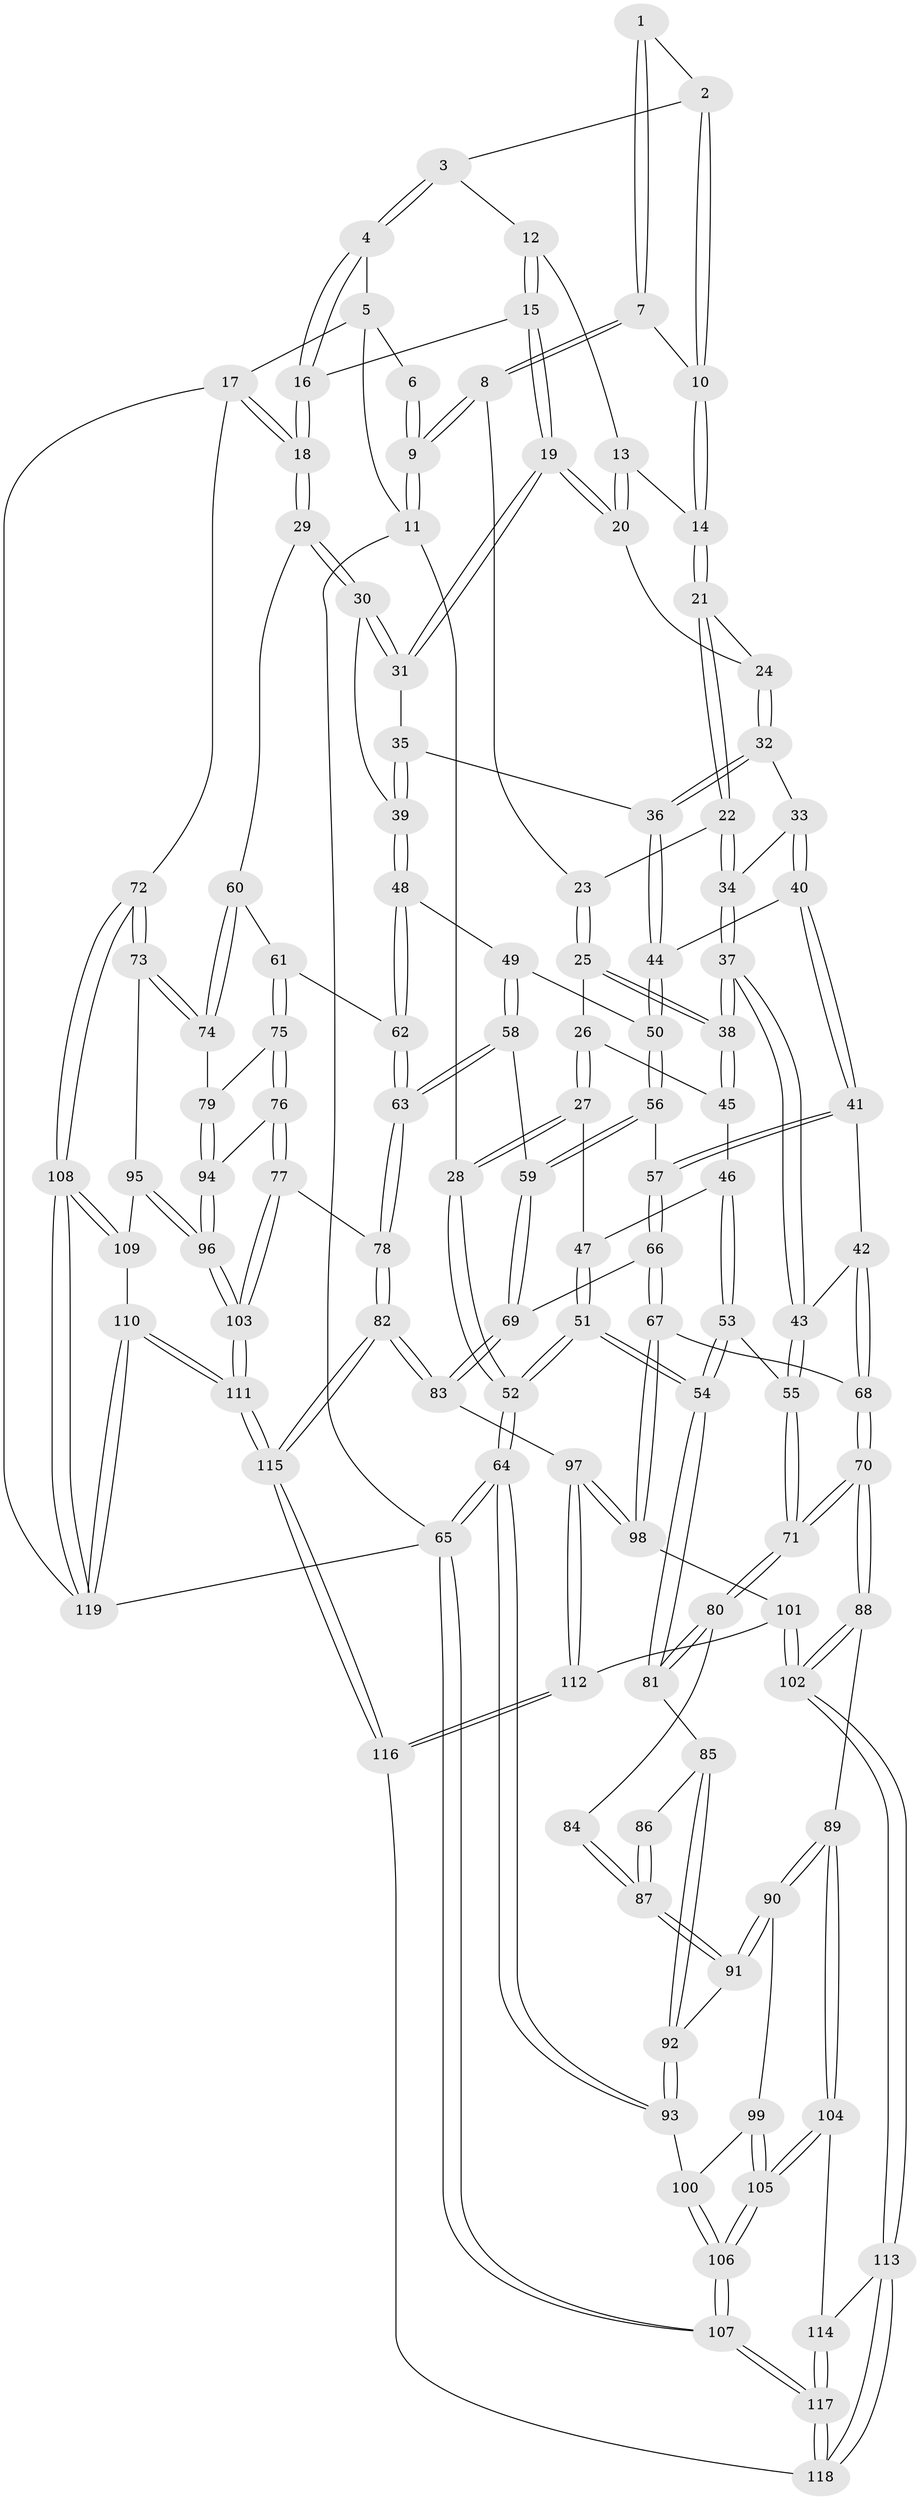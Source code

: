 // coarse degree distribution, {3: 0.8, 6: 0.023529411764705882, 4: 0.058823529411764705, 2: 0.07058823529411765, 5: 0.047058823529411764}
// Generated by graph-tools (version 1.1) at 2025/54/03/04/25 22:54:46]
// undirected, 119 vertices, 294 edges
graph export_dot {
  node [color=gray90,style=filled];
  1 [pos="+0.42266392162077376+0"];
  2 [pos="+0.4894993298409656+0.04436443384842394"];
  3 [pos="+0.5899611416869996+0.09039876861993212"];
  4 [pos="+0.9014380309153421+0"];
  5 [pos="+0.9684516875752281+0"];
  6 [pos="+0.42050321304637495+0"];
  7 [pos="+0.30354240073557526+0.12526733991440603"];
  8 [pos="+0.2342889889259783+0.1741060559881704"];
  9 [pos="+0+0"];
  10 [pos="+0.45439266319375826+0.16586897978097748"];
  11 [pos="+0+0"];
  12 [pos="+0.5964397214233468+0.10419214879964066"];
  13 [pos="+0.5710687992199343+0.17276416261596392"];
  14 [pos="+0.4619342020344514+0.1987940566641069"];
  15 [pos="+0.7642303300158426+0.2130659867293662"];
  16 [pos="+0.8627449531789829+0"];
  17 [pos="+1+0.46028262947726617"];
  18 [pos="+1+0.45598360097610213"];
  19 [pos="+0.761839176145839+0.2401574245718058"];
  20 [pos="+0.6270475410408993+0.2623243499147364"];
  21 [pos="+0.4568088909603703+0.24219322472693922"];
  22 [pos="+0.3658142565983996+0.2978942825733476"];
  23 [pos="+0.23554532496764868+0.192541259823738"];
  24 [pos="+0.5544911813696762+0.3056970424193824"];
  25 [pos="+0.15143243947943802+0.30242559134728436"];
  26 [pos="+0+0.3025409068381942"];
  27 [pos="+0+0.2953310569189074"];
  28 [pos="+0+0.2341731434221938"];
  29 [pos="+0.9977119980184945+0.4581439819486971"];
  30 [pos="+0.9389144604914916+0.4266727865952375"];
  31 [pos="+0.7773629904710172+0.26941220721521864"];
  32 [pos="+0.5520390838034437+0.37608920942441443"];
  33 [pos="+0.42595761114444053+0.40904939700692705"];
  34 [pos="+0.36390522459562413+0.317048665509357"];
  35 [pos="+0.6570445760873671+0.4058345510898347"];
  36 [pos="+0.59190851744984+0.438865825010181"];
  37 [pos="+0.22447137473580558+0.45036643678061095"];
  38 [pos="+0.2221494637451492+0.4488784938043214"];
  39 [pos="+0.7589139293885898+0.46947950206197536"];
  40 [pos="+0.42542401028661514+0.41236187955430187"];
  41 [pos="+0.39455748092548526+0.5343728850282822"];
  42 [pos="+0.29799143263777395+0.5384881371909316"];
  43 [pos="+0.26519367518589254+0.5337653565545997"];
  44 [pos="+0.589396499238186+0.5112995772539632"];
  45 [pos="+0.1405746767918208+0.4621594619971905"];
  46 [pos="+0.07797302612867754+0.5010538523882834"];
  47 [pos="+0.058205221894695056+0.4945045356796757"];
  48 [pos="+0.6338076856487193+0.5443563250026461"];
  49 [pos="+0.5967947414032967+0.5266384690152639"];
  50 [pos="+0.5895925887510032+0.5206402931744218"];
  51 [pos="+0+0.6471220038229684"];
  52 [pos="+0+0.6535290672061004"];
  53 [pos="+0.08350866637270335+0.5681524053168668"];
  54 [pos="+0+0.6491968211716225"];
  55 [pos="+0.19598609502374778+0.6351426080340974"];
  56 [pos="+0.48091017664765057+0.5544263671754995"];
  57 [pos="+0.4268970622562126+0.5551262466768467"];
  58 [pos="+0.5542122678557814+0.6998409200825265"];
  59 [pos="+0.5365126529635088+0.7017539063107268"];
  60 [pos="+0.9510135007111595+0.5076718869157406"];
  61 [pos="+0.7663919870119682+0.6428355767326657"];
  62 [pos="+0.697430696035842+0.628701433785739"];
  63 [pos="+0.6223074867590646+0.7237118694061646"];
  64 [pos="+0+0.8067964344638765"];
  65 [pos="+0+1"];
  66 [pos="+0.42283593339982833+0.7336725772188402"];
  67 [pos="+0.38412758835352956+0.7666030829813218"];
  68 [pos="+0.37709784210496355+0.767127438464987"];
  69 [pos="+0.48697046421834433+0.7303811038631097"];
  70 [pos="+0.27755083539351344+0.7951986420030208"];
  71 [pos="+0.19054502530549827+0.6649400237263511"];
  72 [pos="+1+0.8495849024802372"];
  73 [pos="+0.9215771656767386+0.8010365651729014"];
  74 [pos="+0.8811510718203436+0.7631425410688923"];
  75 [pos="+0.7816220262781172+0.7164324405242601"];
  76 [pos="+0.726182386828215+0.8100246720816492"];
  77 [pos="+0.658058546684696+0.8449008352558013"];
  78 [pos="+0.6539296725536893+0.845487556770416"];
  79 [pos="+0.860693281392972+0.7597463490031147"];
  80 [pos="+0.17902833515171906+0.6699304754577159"];
  81 [pos="+0.020882375786726137+0.6886616028989703"];
  82 [pos="+0.6268959772936636+0.8730892186449546"];
  83 [pos="+0.5788099462498026+0.8679148617444995"];
  84 [pos="+0.17526180683970455+0.6753305191783199"];
  85 [pos="+0.05350653234601054+0.7552329086447076"];
  86 [pos="+0.09016211769109474+0.7579020729400751"];
  87 [pos="+0.11036790826468174+0.796268040507606"];
  88 [pos="+0.26418725657201586+0.8255880513700031"];
  89 [pos="+0.18814171282523795+0.8698877998794851"];
  90 [pos="+0.1122072995364334+0.838180764484441"];
  91 [pos="+0.1069824572229143+0.8169409531181256"];
  92 [pos="+0.05403583576398144+0.7716672495880801"];
  93 [pos="+0.0004619739464681032+0.8409049162553697"];
  94 [pos="+0.7981130396347098+0.8359076234711935"];
  95 [pos="+0.8485434867275758+0.876214565580419"];
  96 [pos="+0.8373524457617207+0.8780035503221215"];
  97 [pos="+0.5117063246633717+0.8848218643265346"];
  98 [pos="+0.42029992689155865+0.8209080585773834"];
  99 [pos="+0.048193820406657366+0.8603898102471902"];
  100 [pos="+0.041607288434134346+0.8603419343010389"];
  101 [pos="+0.40122291858221887+0.9178628305270942"];
  102 [pos="+0.32326411422895496+0.9449694886266135"];
  103 [pos="+0.7952943303538446+0.935773844888997"];
  104 [pos="+0.18758296357496315+0.8714318353598512"];
  105 [pos="+0.10699809882940177+0.9642920327691094"];
  106 [pos="+0+1"];
  107 [pos="+0+1"];
  108 [pos="+1+1"];
  109 [pos="+0.8585229067074005+0.8858906094188044"];
  110 [pos="+0.9422760677014815+1"];
  111 [pos="+0.8247792062898377+1"];
  112 [pos="+0.4692326585360308+0.9518857275419546"];
  113 [pos="+0.3208421778996454+1"];
  114 [pos="+0.20626188162292455+0.9543451605236829"];
  115 [pos="+0.6636794329476909+1"];
  116 [pos="+0.46147436562125627+1"];
  117 [pos="+0+1"];
  118 [pos="+0.3576569080018996+1"];
  119 [pos="+1+1"];
  1 -- 2;
  1 -- 7;
  1 -- 7;
  2 -- 3;
  2 -- 10;
  2 -- 10;
  3 -- 4;
  3 -- 4;
  3 -- 12;
  4 -- 5;
  4 -- 16;
  4 -- 16;
  5 -- 6;
  5 -- 11;
  5 -- 17;
  6 -- 9;
  6 -- 9;
  7 -- 8;
  7 -- 8;
  7 -- 10;
  8 -- 9;
  8 -- 9;
  8 -- 23;
  9 -- 11;
  9 -- 11;
  10 -- 14;
  10 -- 14;
  11 -- 28;
  11 -- 65;
  12 -- 13;
  12 -- 15;
  12 -- 15;
  13 -- 14;
  13 -- 20;
  13 -- 20;
  14 -- 21;
  14 -- 21;
  15 -- 16;
  15 -- 19;
  15 -- 19;
  16 -- 18;
  16 -- 18;
  17 -- 18;
  17 -- 18;
  17 -- 72;
  17 -- 119;
  18 -- 29;
  18 -- 29;
  19 -- 20;
  19 -- 20;
  19 -- 31;
  19 -- 31;
  20 -- 24;
  21 -- 22;
  21 -- 22;
  21 -- 24;
  22 -- 23;
  22 -- 34;
  22 -- 34;
  23 -- 25;
  23 -- 25;
  24 -- 32;
  24 -- 32;
  25 -- 26;
  25 -- 38;
  25 -- 38;
  26 -- 27;
  26 -- 27;
  26 -- 45;
  27 -- 28;
  27 -- 28;
  27 -- 47;
  28 -- 52;
  28 -- 52;
  29 -- 30;
  29 -- 30;
  29 -- 60;
  30 -- 31;
  30 -- 31;
  30 -- 39;
  31 -- 35;
  32 -- 33;
  32 -- 36;
  32 -- 36;
  33 -- 34;
  33 -- 40;
  33 -- 40;
  34 -- 37;
  34 -- 37;
  35 -- 36;
  35 -- 39;
  35 -- 39;
  36 -- 44;
  36 -- 44;
  37 -- 38;
  37 -- 38;
  37 -- 43;
  37 -- 43;
  38 -- 45;
  38 -- 45;
  39 -- 48;
  39 -- 48;
  40 -- 41;
  40 -- 41;
  40 -- 44;
  41 -- 42;
  41 -- 57;
  41 -- 57;
  42 -- 43;
  42 -- 68;
  42 -- 68;
  43 -- 55;
  43 -- 55;
  44 -- 50;
  44 -- 50;
  45 -- 46;
  46 -- 47;
  46 -- 53;
  46 -- 53;
  47 -- 51;
  47 -- 51;
  48 -- 49;
  48 -- 62;
  48 -- 62;
  49 -- 50;
  49 -- 58;
  49 -- 58;
  50 -- 56;
  50 -- 56;
  51 -- 52;
  51 -- 52;
  51 -- 54;
  51 -- 54;
  52 -- 64;
  52 -- 64;
  53 -- 54;
  53 -- 54;
  53 -- 55;
  54 -- 81;
  54 -- 81;
  55 -- 71;
  55 -- 71;
  56 -- 57;
  56 -- 59;
  56 -- 59;
  57 -- 66;
  57 -- 66;
  58 -- 59;
  58 -- 63;
  58 -- 63;
  59 -- 69;
  59 -- 69;
  60 -- 61;
  60 -- 74;
  60 -- 74;
  61 -- 62;
  61 -- 75;
  61 -- 75;
  62 -- 63;
  62 -- 63;
  63 -- 78;
  63 -- 78;
  64 -- 65;
  64 -- 65;
  64 -- 93;
  64 -- 93;
  65 -- 107;
  65 -- 107;
  65 -- 119;
  66 -- 67;
  66 -- 67;
  66 -- 69;
  67 -- 68;
  67 -- 98;
  67 -- 98;
  68 -- 70;
  68 -- 70;
  69 -- 83;
  69 -- 83;
  70 -- 71;
  70 -- 71;
  70 -- 88;
  70 -- 88;
  71 -- 80;
  71 -- 80;
  72 -- 73;
  72 -- 73;
  72 -- 108;
  72 -- 108;
  73 -- 74;
  73 -- 74;
  73 -- 95;
  74 -- 79;
  75 -- 76;
  75 -- 76;
  75 -- 79;
  76 -- 77;
  76 -- 77;
  76 -- 94;
  77 -- 78;
  77 -- 103;
  77 -- 103;
  78 -- 82;
  78 -- 82;
  79 -- 94;
  79 -- 94;
  80 -- 81;
  80 -- 81;
  80 -- 84;
  81 -- 85;
  82 -- 83;
  82 -- 83;
  82 -- 115;
  82 -- 115;
  83 -- 97;
  84 -- 87;
  84 -- 87;
  85 -- 86;
  85 -- 92;
  85 -- 92;
  86 -- 87;
  86 -- 87;
  87 -- 91;
  87 -- 91;
  88 -- 89;
  88 -- 102;
  88 -- 102;
  89 -- 90;
  89 -- 90;
  89 -- 104;
  89 -- 104;
  90 -- 91;
  90 -- 91;
  90 -- 99;
  91 -- 92;
  92 -- 93;
  92 -- 93;
  93 -- 100;
  94 -- 96;
  94 -- 96;
  95 -- 96;
  95 -- 96;
  95 -- 109;
  96 -- 103;
  96 -- 103;
  97 -- 98;
  97 -- 98;
  97 -- 112;
  97 -- 112;
  98 -- 101;
  99 -- 100;
  99 -- 105;
  99 -- 105;
  100 -- 106;
  100 -- 106;
  101 -- 102;
  101 -- 102;
  101 -- 112;
  102 -- 113;
  102 -- 113;
  103 -- 111;
  103 -- 111;
  104 -- 105;
  104 -- 105;
  104 -- 114;
  105 -- 106;
  105 -- 106;
  106 -- 107;
  106 -- 107;
  107 -- 117;
  107 -- 117;
  108 -- 109;
  108 -- 109;
  108 -- 119;
  108 -- 119;
  109 -- 110;
  110 -- 111;
  110 -- 111;
  110 -- 119;
  110 -- 119;
  111 -- 115;
  111 -- 115;
  112 -- 116;
  112 -- 116;
  113 -- 114;
  113 -- 118;
  113 -- 118;
  114 -- 117;
  114 -- 117;
  115 -- 116;
  115 -- 116;
  116 -- 118;
  117 -- 118;
  117 -- 118;
}
